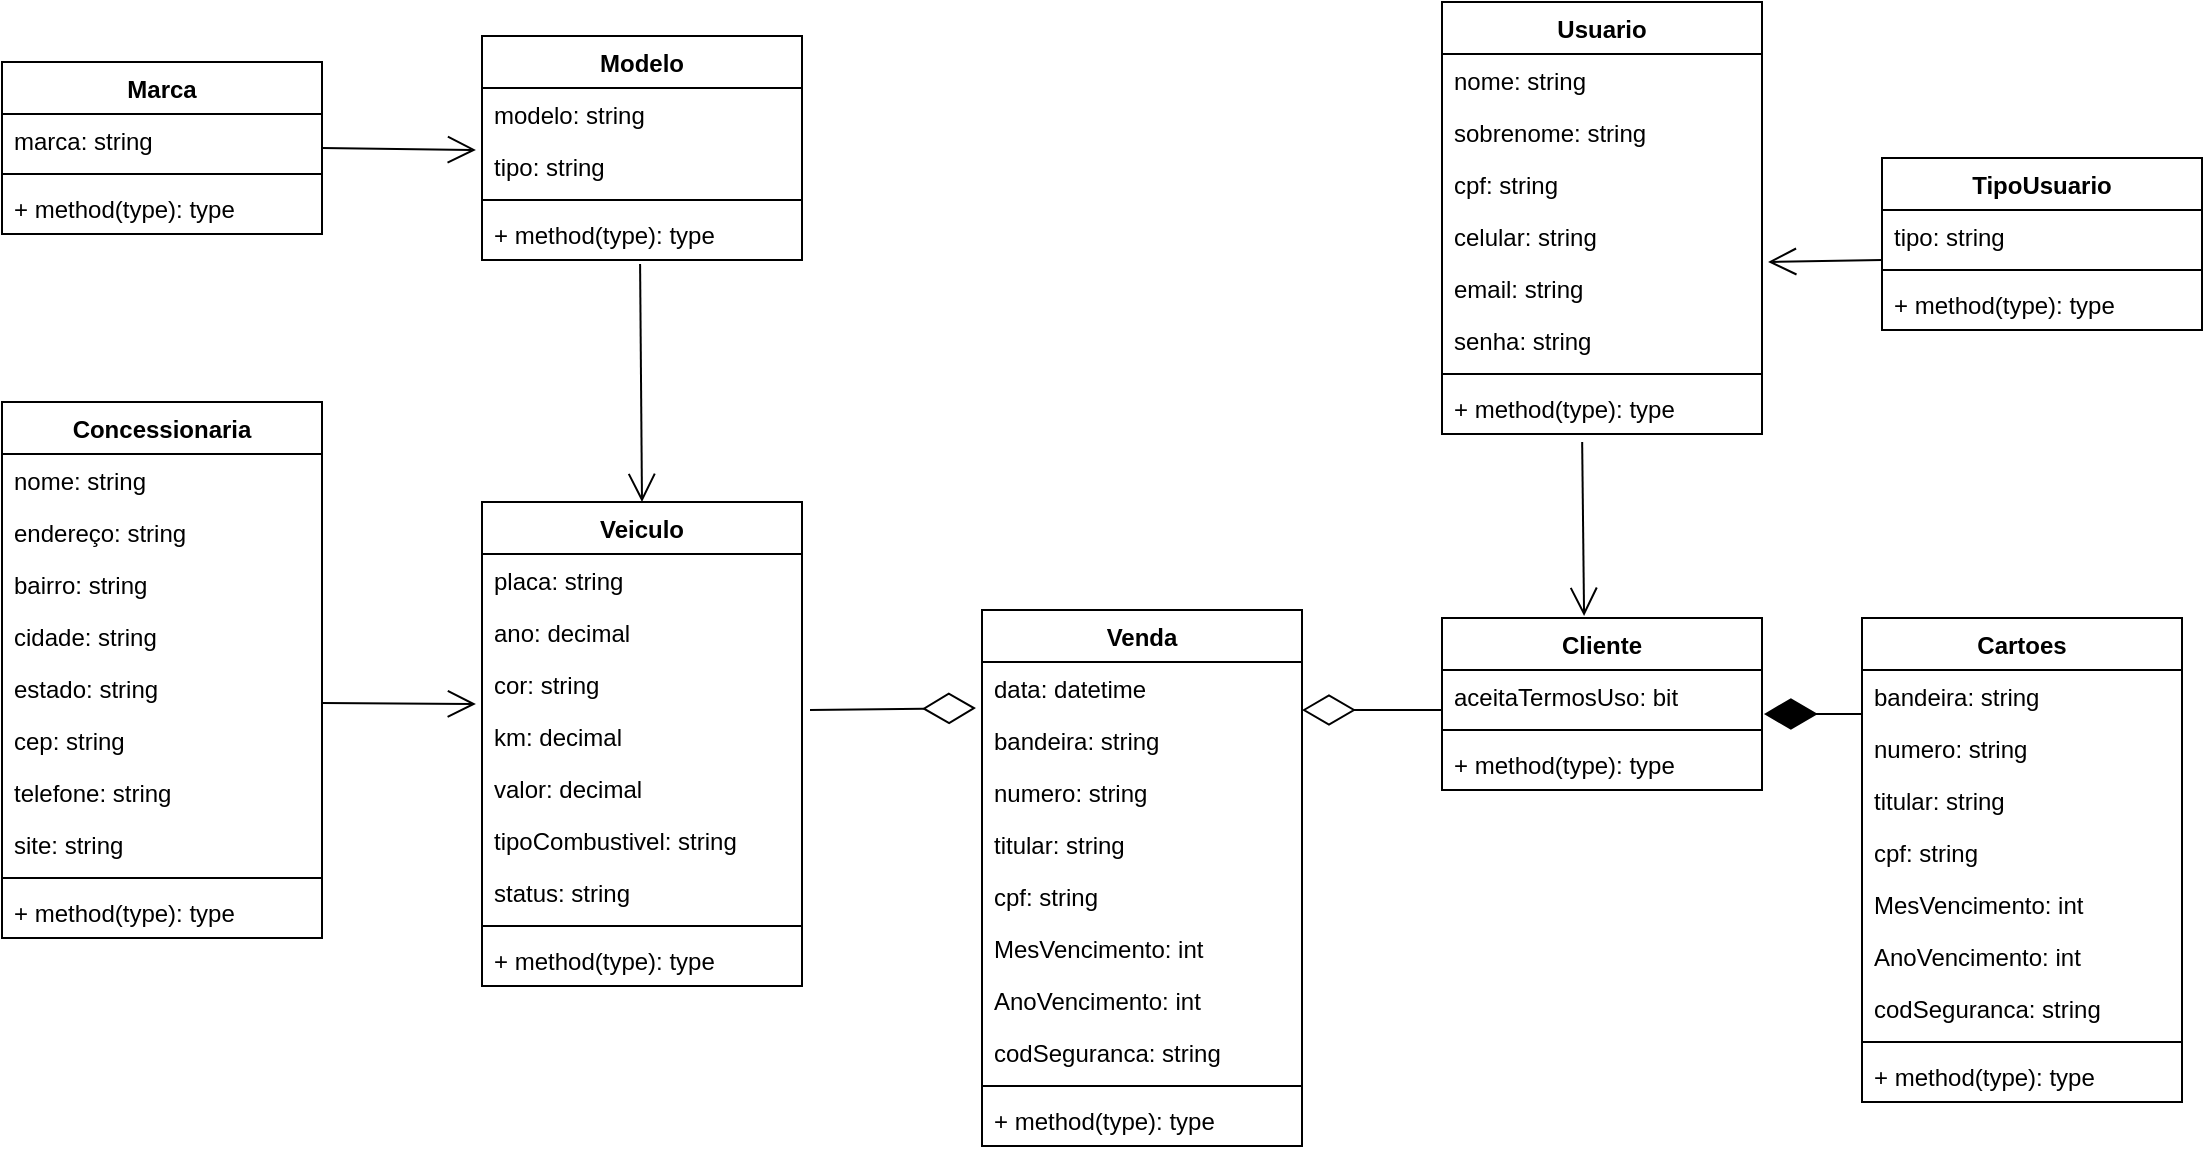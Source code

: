 <mxfile version="20.2.8" type="device"><diagram id="4Gz_qnFb-6-A_C-6Se-P" name="Página-1"><mxGraphModel dx="1108" dy="482" grid="1" gridSize="10" guides="1" tooltips="1" connect="1" arrows="1" fold="1" page="1" pageScale="1" pageWidth="1169" pageHeight="827" math="0" shadow="0"><root><mxCell id="0"/><mxCell id="1" parent="0"/><mxCell id="n4YvszhNoWJIA9LnPCRS-1" value="Concessionaria" style="swimlane;fontStyle=1;align=center;verticalAlign=top;childLayout=stackLayout;horizontal=1;startSize=26;horizontalStack=0;resizeParent=1;resizeParentMax=0;resizeLast=0;collapsible=1;marginBottom=0;" vertex="1" parent="1"><mxGeometry x="10" y="220" width="160" height="268" as="geometry"/></mxCell><mxCell id="n4YvszhNoWJIA9LnPCRS-2" value="nome: string" style="text;strokeColor=none;fillColor=none;align=left;verticalAlign=top;spacingLeft=4;spacingRight=4;overflow=hidden;rotatable=0;points=[[0,0.5],[1,0.5]];portConstraint=eastwest;" vertex="1" parent="n4YvszhNoWJIA9LnPCRS-1"><mxGeometry y="26" width="160" height="26" as="geometry"/></mxCell><mxCell id="n4YvszhNoWJIA9LnPCRS-69" value="endereço: string" style="text;strokeColor=none;fillColor=none;align=left;verticalAlign=top;spacingLeft=4;spacingRight=4;overflow=hidden;rotatable=0;points=[[0,0.5],[1,0.5]];portConstraint=eastwest;" vertex="1" parent="n4YvszhNoWJIA9LnPCRS-1"><mxGeometry y="52" width="160" height="26" as="geometry"/></mxCell><mxCell id="n4YvszhNoWJIA9LnPCRS-72" value="bairro: string" style="text;strokeColor=none;fillColor=none;align=left;verticalAlign=top;spacingLeft=4;spacingRight=4;overflow=hidden;rotatable=0;points=[[0,0.5],[1,0.5]];portConstraint=eastwest;" vertex="1" parent="n4YvszhNoWJIA9LnPCRS-1"><mxGeometry y="78" width="160" height="26" as="geometry"/></mxCell><mxCell id="n4YvszhNoWJIA9LnPCRS-70" value="cidade: string" style="text;strokeColor=none;fillColor=none;align=left;verticalAlign=top;spacingLeft=4;spacingRight=4;overflow=hidden;rotatable=0;points=[[0,0.5],[1,0.5]];portConstraint=eastwest;" vertex="1" parent="n4YvszhNoWJIA9LnPCRS-1"><mxGeometry y="104" width="160" height="26" as="geometry"/></mxCell><mxCell id="n4YvszhNoWJIA9LnPCRS-71" value="estado: string" style="text;strokeColor=none;fillColor=none;align=left;verticalAlign=top;spacingLeft=4;spacingRight=4;overflow=hidden;rotatable=0;points=[[0,0.5],[1,0.5]];portConstraint=eastwest;" vertex="1" parent="n4YvszhNoWJIA9LnPCRS-1"><mxGeometry y="130" width="160" height="26" as="geometry"/></mxCell><mxCell id="n4YvszhNoWJIA9LnPCRS-73" value="cep: string" style="text;strokeColor=none;fillColor=none;align=left;verticalAlign=top;spacingLeft=4;spacingRight=4;overflow=hidden;rotatable=0;points=[[0,0.5],[1,0.5]];portConstraint=eastwest;" vertex="1" parent="n4YvszhNoWJIA9LnPCRS-1"><mxGeometry y="156" width="160" height="26" as="geometry"/></mxCell><mxCell id="n4YvszhNoWJIA9LnPCRS-74" value="telefone: string" style="text;strokeColor=none;fillColor=none;align=left;verticalAlign=top;spacingLeft=4;spacingRight=4;overflow=hidden;rotatable=0;points=[[0,0.5],[1,0.5]];portConstraint=eastwest;" vertex="1" parent="n4YvszhNoWJIA9LnPCRS-1"><mxGeometry y="182" width="160" height="26" as="geometry"/></mxCell><mxCell id="n4YvszhNoWJIA9LnPCRS-75" value="site: string" style="text;strokeColor=none;fillColor=none;align=left;verticalAlign=top;spacingLeft=4;spacingRight=4;overflow=hidden;rotatable=0;points=[[0,0.5],[1,0.5]];portConstraint=eastwest;" vertex="1" parent="n4YvszhNoWJIA9LnPCRS-1"><mxGeometry y="208" width="160" height="26" as="geometry"/></mxCell><mxCell id="n4YvszhNoWJIA9LnPCRS-3" value="" style="line;strokeWidth=1;fillColor=none;align=left;verticalAlign=middle;spacingTop=-1;spacingLeft=3;spacingRight=3;rotatable=0;labelPosition=right;points=[];portConstraint=eastwest;strokeColor=inherit;" vertex="1" parent="n4YvszhNoWJIA9LnPCRS-1"><mxGeometry y="234" width="160" height="8" as="geometry"/></mxCell><mxCell id="n4YvszhNoWJIA9LnPCRS-4" value="+ method(type): type" style="text;strokeColor=none;fillColor=none;align=left;verticalAlign=top;spacingLeft=4;spacingRight=4;overflow=hidden;rotatable=0;points=[[0,0.5],[1,0.5]];portConstraint=eastwest;" vertex="1" parent="n4YvszhNoWJIA9LnPCRS-1"><mxGeometry y="242" width="160" height="26" as="geometry"/></mxCell><mxCell id="n4YvszhNoWJIA9LnPCRS-5" value="Veiculo" style="swimlane;fontStyle=1;align=center;verticalAlign=top;childLayout=stackLayout;horizontal=1;startSize=26;horizontalStack=0;resizeParent=1;resizeParentMax=0;resizeLast=0;collapsible=1;marginBottom=0;" vertex="1" parent="1"><mxGeometry x="250" y="270" width="160" height="242" as="geometry"/></mxCell><mxCell id="n4YvszhNoWJIA9LnPCRS-6" value="placa: string" style="text;strokeColor=none;fillColor=none;align=left;verticalAlign=top;spacingLeft=4;spacingRight=4;overflow=hidden;rotatable=0;points=[[0,0.5],[1,0.5]];portConstraint=eastwest;" vertex="1" parent="n4YvszhNoWJIA9LnPCRS-5"><mxGeometry y="26" width="160" height="26" as="geometry"/></mxCell><mxCell id="n4YvszhNoWJIA9LnPCRS-56" value="ano: decimal" style="text;strokeColor=none;fillColor=none;align=left;verticalAlign=top;spacingLeft=4;spacingRight=4;overflow=hidden;rotatable=0;points=[[0,0.5],[1,0.5]];portConstraint=eastwest;" vertex="1" parent="n4YvszhNoWJIA9LnPCRS-5"><mxGeometry y="52" width="160" height="26" as="geometry"/></mxCell><mxCell id="n4YvszhNoWJIA9LnPCRS-57" value="cor: string" style="text;strokeColor=none;fillColor=none;align=left;verticalAlign=top;spacingLeft=4;spacingRight=4;overflow=hidden;rotatable=0;points=[[0,0.5],[1,0.5]];portConstraint=eastwest;" vertex="1" parent="n4YvszhNoWJIA9LnPCRS-5"><mxGeometry y="78" width="160" height="26" as="geometry"/></mxCell><mxCell id="n4YvszhNoWJIA9LnPCRS-64" value="km: decimal" style="text;strokeColor=none;fillColor=none;align=left;verticalAlign=top;spacingLeft=4;spacingRight=4;overflow=hidden;rotatable=0;points=[[0,0.5],[1,0.5]];portConstraint=eastwest;" vertex="1" parent="n4YvszhNoWJIA9LnPCRS-5"><mxGeometry y="104" width="160" height="26" as="geometry"/></mxCell><mxCell id="n4YvszhNoWJIA9LnPCRS-65" value="valor: decimal" style="text;strokeColor=none;fillColor=none;align=left;verticalAlign=top;spacingLeft=4;spacingRight=4;overflow=hidden;rotatable=0;points=[[0,0.5],[1,0.5]];portConstraint=eastwest;" vertex="1" parent="n4YvszhNoWJIA9LnPCRS-5"><mxGeometry y="130" width="160" height="26" as="geometry"/></mxCell><mxCell id="n4YvszhNoWJIA9LnPCRS-66" value="tipoCombustivel: string" style="text;strokeColor=none;fillColor=none;align=left;verticalAlign=top;spacingLeft=4;spacingRight=4;overflow=hidden;rotatable=0;points=[[0,0.5],[1,0.5]];portConstraint=eastwest;" vertex="1" parent="n4YvszhNoWJIA9LnPCRS-5"><mxGeometry y="156" width="160" height="26" as="geometry"/></mxCell><mxCell id="n4YvszhNoWJIA9LnPCRS-95" value="status: string" style="text;strokeColor=none;fillColor=none;align=left;verticalAlign=top;spacingLeft=4;spacingRight=4;overflow=hidden;rotatable=0;points=[[0,0.5],[1,0.5]];portConstraint=eastwest;" vertex="1" parent="n4YvszhNoWJIA9LnPCRS-5"><mxGeometry y="182" width="160" height="26" as="geometry"/></mxCell><mxCell id="n4YvszhNoWJIA9LnPCRS-7" value="" style="line;strokeWidth=1;fillColor=none;align=left;verticalAlign=middle;spacingTop=-1;spacingLeft=3;spacingRight=3;rotatable=0;labelPosition=right;points=[];portConstraint=eastwest;strokeColor=inherit;" vertex="1" parent="n4YvszhNoWJIA9LnPCRS-5"><mxGeometry y="208" width="160" height="8" as="geometry"/></mxCell><mxCell id="n4YvszhNoWJIA9LnPCRS-8" value="+ method(type): type" style="text;strokeColor=none;fillColor=none;align=left;verticalAlign=top;spacingLeft=4;spacingRight=4;overflow=hidden;rotatable=0;points=[[0,0.5],[1,0.5]];portConstraint=eastwest;" vertex="1" parent="n4YvszhNoWJIA9LnPCRS-5"><mxGeometry y="216" width="160" height="26" as="geometry"/></mxCell><mxCell id="n4YvszhNoWJIA9LnPCRS-9" value="Marca" style="swimlane;fontStyle=1;align=center;verticalAlign=top;childLayout=stackLayout;horizontal=1;startSize=26;horizontalStack=0;resizeParent=1;resizeParentMax=0;resizeLast=0;collapsible=1;marginBottom=0;" vertex="1" parent="1"><mxGeometry x="10" y="50" width="160" height="86" as="geometry"/></mxCell><mxCell id="n4YvszhNoWJIA9LnPCRS-38" value="marca: string" style="text;strokeColor=none;fillColor=none;align=left;verticalAlign=top;spacingLeft=4;spacingRight=4;overflow=hidden;rotatable=0;points=[[0,0.5],[1,0.5]];portConstraint=eastwest;" vertex="1" parent="n4YvszhNoWJIA9LnPCRS-9"><mxGeometry y="26" width="160" height="26" as="geometry"/></mxCell><mxCell id="n4YvszhNoWJIA9LnPCRS-11" value="" style="line;strokeWidth=1;fillColor=none;align=left;verticalAlign=middle;spacingTop=-1;spacingLeft=3;spacingRight=3;rotatable=0;labelPosition=right;points=[];portConstraint=eastwest;strokeColor=inherit;" vertex="1" parent="n4YvszhNoWJIA9LnPCRS-9"><mxGeometry y="52" width="160" height="8" as="geometry"/></mxCell><mxCell id="n4YvszhNoWJIA9LnPCRS-12" value="+ method(type): type" style="text;strokeColor=none;fillColor=none;align=left;verticalAlign=top;spacingLeft=4;spacingRight=4;overflow=hidden;rotatable=0;points=[[0,0.5],[1,0.5]];portConstraint=eastwest;" vertex="1" parent="n4YvszhNoWJIA9LnPCRS-9"><mxGeometry y="60" width="160" height="26" as="geometry"/></mxCell><mxCell id="n4YvszhNoWJIA9LnPCRS-13" value="Modelo" style="swimlane;fontStyle=1;align=center;verticalAlign=top;childLayout=stackLayout;horizontal=1;startSize=26;horizontalStack=0;resizeParent=1;resizeParentMax=0;resizeLast=0;collapsible=1;marginBottom=0;" vertex="1" parent="1"><mxGeometry x="250" y="37" width="160" height="112" as="geometry"/></mxCell><mxCell id="n4YvszhNoWJIA9LnPCRS-39" value="modelo: string" style="text;strokeColor=none;fillColor=none;align=left;verticalAlign=top;spacingLeft=4;spacingRight=4;overflow=hidden;rotatable=0;points=[[0,0.5],[1,0.5]];portConstraint=eastwest;" vertex="1" parent="n4YvszhNoWJIA9LnPCRS-13"><mxGeometry y="26" width="160" height="26" as="geometry"/></mxCell><mxCell id="n4YvszhNoWJIA9LnPCRS-87" value="" style="endArrow=open;endFill=1;endSize=12;html=1;rounded=0;entryX=-0.019;entryY=0.192;entryDx=0;entryDy=0;entryPerimeter=0;" edge="1" parent="n4YvszhNoWJIA9LnPCRS-13" target="n4YvszhNoWJIA9LnPCRS-68"><mxGeometry width="160" relative="1" as="geometry"><mxPoint x="-80" y="56" as="sourcePoint"/><mxPoint x="70" y="55.5" as="targetPoint"/></mxGeometry></mxCell><mxCell id="n4YvszhNoWJIA9LnPCRS-68" value="tipo: string" style="text;strokeColor=none;fillColor=none;align=left;verticalAlign=top;spacingLeft=4;spacingRight=4;overflow=hidden;rotatable=0;points=[[0,0.5],[1,0.5]];portConstraint=eastwest;" vertex="1" parent="n4YvszhNoWJIA9LnPCRS-13"><mxGeometry y="52" width="160" height="26" as="geometry"/></mxCell><mxCell id="n4YvszhNoWJIA9LnPCRS-15" value="" style="line;strokeWidth=1;fillColor=none;align=left;verticalAlign=middle;spacingTop=-1;spacingLeft=3;spacingRight=3;rotatable=0;labelPosition=right;points=[];portConstraint=eastwest;strokeColor=inherit;" vertex="1" parent="n4YvszhNoWJIA9LnPCRS-13"><mxGeometry y="78" width="160" height="8" as="geometry"/></mxCell><mxCell id="n4YvszhNoWJIA9LnPCRS-16" value="+ method(type): type" style="text;strokeColor=none;fillColor=none;align=left;verticalAlign=top;spacingLeft=4;spacingRight=4;overflow=hidden;rotatable=0;points=[[0,0.5],[1,0.5]];portConstraint=eastwest;" vertex="1" parent="n4YvszhNoWJIA9LnPCRS-13"><mxGeometry y="86" width="160" height="26" as="geometry"/></mxCell><mxCell id="n4YvszhNoWJIA9LnPCRS-18" value="Usuario" style="swimlane;fontStyle=1;align=center;verticalAlign=top;childLayout=stackLayout;horizontal=1;startSize=26;horizontalStack=0;resizeParent=1;resizeParentMax=0;resizeLast=0;collapsible=1;marginBottom=0;" vertex="1" parent="1"><mxGeometry x="730" y="20" width="160" height="216" as="geometry"/></mxCell><mxCell id="n4YvszhNoWJIA9LnPCRS-19" value="nome: string" style="text;strokeColor=none;fillColor=none;align=left;verticalAlign=top;spacingLeft=4;spacingRight=4;overflow=hidden;rotatable=0;points=[[0,0.5],[1,0.5]];portConstraint=eastwest;" vertex="1" parent="n4YvszhNoWJIA9LnPCRS-18"><mxGeometry y="26" width="160" height="26" as="geometry"/></mxCell><mxCell id="n4YvszhNoWJIA9LnPCRS-40" value="sobrenome: string" style="text;strokeColor=none;fillColor=none;align=left;verticalAlign=top;spacingLeft=4;spacingRight=4;overflow=hidden;rotatable=0;points=[[0,0.5],[1,0.5]];portConstraint=eastwest;" vertex="1" parent="n4YvszhNoWJIA9LnPCRS-18"><mxGeometry y="52" width="160" height="26" as="geometry"/></mxCell><mxCell id="n4YvszhNoWJIA9LnPCRS-41" value="cpf: string" style="text;strokeColor=none;fillColor=none;align=left;verticalAlign=top;spacingLeft=4;spacingRight=4;overflow=hidden;rotatable=0;points=[[0,0.5],[1,0.5]];portConstraint=eastwest;" vertex="1" parent="n4YvszhNoWJIA9LnPCRS-18"><mxGeometry y="78" width="160" height="26" as="geometry"/></mxCell><mxCell id="n4YvszhNoWJIA9LnPCRS-49" value="celular: string" style="text;strokeColor=none;fillColor=none;align=left;verticalAlign=top;spacingLeft=4;spacingRight=4;overflow=hidden;rotatable=0;points=[[0,0.5],[1,0.5]];portConstraint=eastwest;" vertex="1" parent="n4YvszhNoWJIA9LnPCRS-18"><mxGeometry y="104" width="160" height="26" as="geometry"/></mxCell><mxCell id="n4YvszhNoWJIA9LnPCRS-48" value="email: string" style="text;strokeColor=none;fillColor=none;align=left;verticalAlign=top;spacingLeft=4;spacingRight=4;overflow=hidden;rotatable=0;points=[[0,0.5],[1,0.5]];portConstraint=eastwest;" vertex="1" parent="n4YvszhNoWJIA9LnPCRS-18"><mxGeometry y="130" width="160" height="26" as="geometry"/></mxCell><mxCell id="n4YvszhNoWJIA9LnPCRS-50" value="senha: string" style="text;strokeColor=none;fillColor=none;align=left;verticalAlign=top;spacingLeft=4;spacingRight=4;overflow=hidden;rotatable=0;points=[[0,0.5],[1,0.5]];portConstraint=eastwest;" vertex="1" parent="n4YvszhNoWJIA9LnPCRS-18"><mxGeometry y="156" width="160" height="26" as="geometry"/></mxCell><mxCell id="n4YvszhNoWJIA9LnPCRS-20" value="" style="line;strokeWidth=1;fillColor=none;align=left;verticalAlign=middle;spacingTop=-1;spacingLeft=3;spacingRight=3;rotatable=0;labelPosition=right;points=[];portConstraint=eastwest;strokeColor=inherit;" vertex="1" parent="n4YvszhNoWJIA9LnPCRS-18"><mxGeometry y="182" width="160" height="8" as="geometry"/></mxCell><mxCell id="n4YvszhNoWJIA9LnPCRS-21" value="+ method(type): type" style="text;strokeColor=none;fillColor=none;align=left;verticalAlign=top;spacingLeft=4;spacingRight=4;overflow=hidden;rotatable=0;points=[[0,0.5],[1,0.5]];portConstraint=eastwest;" vertex="1" parent="n4YvszhNoWJIA9LnPCRS-18"><mxGeometry y="190" width="160" height="26" as="geometry"/></mxCell><mxCell id="n4YvszhNoWJIA9LnPCRS-22" value="Cliente" style="swimlane;fontStyle=1;align=center;verticalAlign=top;childLayout=stackLayout;horizontal=1;startSize=26;horizontalStack=0;resizeParent=1;resizeParentMax=0;resizeLast=0;collapsible=1;marginBottom=0;" vertex="1" parent="1"><mxGeometry x="730" y="328" width="160" height="86" as="geometry"/></mxCell><mxCell id="n4YvszhNoWJIA9LnPCRS-51" value="aceitaTermosUso: bit&#10;" style="text;strokeColor=none;fillColor=none;align=left;verticalAlign=top;spacingLeft=4;spacingRight=4;overflow=hidden;rotatable=0;points=[[0,0.5],[1,0.5]];portConstraint=eastwest;" vertex="1" parent="n4YvszhNoWJIA9LnPCRS-22"><mxGeometry y="26" width="160" height="26" as="geometry"/></mxCell><mxCell id="n4YvszhNoWJIA9LnPCRS-24" value="" style="line;strokeWidth=1;fillColor=none;align=left;verticalAlign=middle;spacingTop=-1;spacingLeft=3;spacingRight=3;rotatable=0;labelPosition=right;points=[];portConstraint=eastwest;strokeColor=inherit;" vertex="1" parent="n4YvszhNoWJIA9LnPCRS-22"><mxGeometry y="52" width="160" height="8" as="geometry"/></mxCell><mxCell id="n4YvszhNoWJIA9LnPCRS-25" value="+ method(type): type" style="text;strokeColor=none;fillColor=none;align=left;verticalAlign=top;spacingLeft=4;spacingRight=4;overflow=hidden;rotatable=0;points=[[0,0.5],[1,0.5]];portConstraint=eastwest;" vertex="1" parent="n4YvszhNoWJIA9LnPCRS-22"><mxGeometry y="60" width="160" height="26" as="geometry"/></mxCell><mxCell id="n4YvszhNoWJIA9LnPCRS-26" value="Cartoes" style="swimlane;fontStyle=1;align=center;verticalAlign=top;childLayout=stackLayout;horizontal=1;startSize=26;horizontalStack=0;resizeParent=1;resizeParentMax=0;resizeLast=0;collapsible=1;marginBottom=0;" vertex="1" parent="1"><mxGeometry x="940" y="328" width="160" height="242" as="geometry"/></mxCell><mxCell id="n4YvszhNoWJIA9LnPCRS-80" value="bandeira: string" style="text;strokeColor=none;fillColor=none;align=left;verticalAlign=top;spacingLeft=4;spacingRight=4;overflow=hidden;rotatable=0;points=[[0,0.5],[1,0.5]];portConstraint=eastwest;" vertex="1" parent="n4YvszhNoWJIA9LnPCRS-26"><mxGeometry y="26" width="160" height="26" as="geometry"/></mxCell><mxCell id="n4YvszhNoWJIA9LnPCRS-27" value="numero: string" style="text;strokeColor=none;fillColor=none;align=left;verticalAlign=top;spacingLeft=4;spacingRight=4;overflow=hidden;rotatable=0;points=[[0,0.5],[1,0.5]];portConstraint=eastwest;" vertex="1" parent="n4YvszhNoWJIA9LnPCRS-26"><mxGeometry y="52" width="160" height="26" as="geometry"/></mxCell><mxCell id="n4YvszhNoWJIA9LnPCRS-79" value="titular: string" style="text;strokeColor=none;fillColor=none;align=left;verticalAlign=top;spacingLeft=4;spacingRight=4;overflow=hidden;rotatable=0;points=[[0,0.5],[1,0.5]];portConstraint=eastwest;" vertex="1" parent="n4YvszhNoWJIA9LnPCRS-26"><mxGeometry y="78" width="160" height="26" as="geometry"/></mxCell><mxCell id="n4YvszhNoWJIA9LnPCRS-81" value="cpf: string" style="text;strokeColor=none;fillColor=none;align=left;verticalAlign=top;spacingLeft=4;spacingRight=4;overflow=hidden;rotatable=0;points=[[0,0.5],[1,0.5]];portConstraint=eastwest;" vertex="1" parent="n4YvszhNoWJIA9LnPCRS-26"><mxGeometry y="104" width="160" height="26" as="geometry"/></mxCell><mxCell id="n4YvszhNoWJIA9LnPCRS-82" value="MesVencimento: int" style="text;strokeColor=none;fillColor=none;align=left;verticalAlign=top;spacingLeft=4;spacingRight=4;overflow=hidden;rotatable=0;points=[[0,0.5],[1,0.5]];portConstraint=eastwest;" vertex="1" parent="n4YvszhNoWJIA9LnPCRS-26"><mxGeometry y="130" width="160" height="26" as="geometry"/></mxCell><mxCell id="n4YvszhNoWJIA9LnPCRS-83" value="AnoVencimento: int" style="text;strokeColor=none;fillColor=none;align=left;verticalAlign=top;spacingLeft=4;spacingRight=4;overflow=hidden;rotatable=0;points=[[0,0.5],[1,0.5]];portConstraint=eastwest;" vertex="1" parent="n4YvszhNoWJIA9LnPCRS-26"><mxGeometry y="156" width="160" height="26" as="geometry"/></mxCell><mxCell id="n4YvszhNoWJIA9LnPCRS-84" value="codSeguranca: string" style="text;strokeColor=none;fillColor=none;align=left;verticalAlign=top;spacingLeft=4;spacingRight=4;overflow=hidden;rotatable=0;points=[[0,0.5],[1,0.5]];portConstraint=eastwest;" vertex="1" parent="n4YvszhNoWJIA9LnPCRS-26"><mxGeometry y="182" width="160" height="26" as="geometry"/></mxCell><mxCell id="n4YvszhNoWJIA9LnPCRS-28" value="" style="line;strokeWidth=1;fillColor=none;align=left;verticalAlign=middle;spacingTop=-1;spacingLeft=3;spacingRight=3;rotatable=0;labelPosition=right;points=[];portConstraint=eastwest;strokeColor=inherit;" vertex="1" parent="n4YvszhNoWJIA9LnPCRS-26"><mxGeometry y="208" width="160" height="8" as="geometry"/></mxCell><mxCell id="n4YvszhNoWJIA9LnPCRS-29" value="+ method(type): type" style="text;strokeColor=none;fillColor=none;align=left;verticalAlign=top;spacingLeft=4;spacingRight=4;overflow=hidden;rotatable=0;points=[[0,0.5],[1,0.5]];portConstraint=eastwest;" vertex="1" parent="n4YvszhNoWJIA9LnPCRS-26"><mxGeometry y="216" width="160" height="26" as="geometry"/></mxCell><mxCell id="n4YvszhNoWJIA9LnPCRS-30" value="Venda" style="swimlane;fontStyle=1;align=center;verticalAlign=top;childLayout=stackLayout;horizontal=1;startSize=26;horizontalStack=0;resizeParent=1;resizeParentMax=0;resizeLast=0;collapsible=1;marginBottom=0;" vertex="1" parent="1"><mxGeometry x="500" y="324" width="160" height="268" as="geometry"/></mxCell><mxCell id="n4YvszhNoWJIA9LnPCRS-31" value="data: datetime" style="text;strokeColor=none;fillColor=none;align=left;verticalAlign=top;spacingLeft=4;spacingRight=4;overflow=hidden;rotatable=0;points=[[0,0.5],[1,0.5]];portConstraint=eastwest;" vertex="1" parent="n4YvszhNoWJIA9LnPCRS-30"><mxGeometry y="26" width="160" height="26" as="geometry"/></mxCell><mxCell id="n4YvszhNoWJIA9LnPCRS-96" value="bandeira: string" style="text;strokeColor=none;fillColor=none;align=left;verticalAlign=top;spacingLeft=4;spacingRight=4;overflow=hidden;rotatable=0;points=[[0,0.5],[1,0.5]];portConstraint=eastwest;" vertex="1" parent="n4YvszhNoWJIA9LnPCRS-30"><mxGeometry y="52" width="160" height="26" as="geometry"/></mxCell><mxCell id="n4YvszhNoWJIA9LnPCRS-97" value="numero: string" style="text;strokeColor=none;fillColor=none;align=left;verticalAlign=top;spacingLeft=4;spacingRight=4;overflow=hidden;rotatable=0;points=[[0,0.5],[1,0.5]];portConstraint=eastwest;" vertex="1" parent="n4YvszhNoWJIA9LnPCRS-30"><mxGeometry y="78" width="160" height="26" as="geometry"/></mxCell><mxCell id="n4YvszhNoWJIA9LnPCRS-98" value="titular: string" style="text;strokeColor=none;fillColor=none;align=left;verticalAlign=top;spacingLeft=4;spacingRight=4;overflow=hidden;rotatable=0;points=[[0,0.5],[1,0.5]];portConstraint=eastwest;" vertex="1" parent="n4YvszhNoWJIA9LnPCRS-30"><mxGeometry y="104" width="160" height="26" as="geometry"/></mxCell><mxCell id="n4YvszhNoWJIA9LnPCRS-99" value="cpf: string" style="text;strokeColor=none;fillColor=none;align=left;verticalAlign=top;spacingLeft=4;spacingRight=4;overflow=hidden;rotatable=0;points=[[0,0.5],[1,0.5]];portConstraint=eastwest;" vertex="1" parent="n4YvszhNoWJIA9LnPCRS-30"><mxGeometry y="130" width="160" height="26" as="geometry"/></mxCell><mxCell id="n4YvszhNoWJIA9LnPCRS-100" value="MesVencimento: int" style="text;strokeColor=none;fillColor=none;align=left;verticalAlign=top;spacingLeft=4;spacingRight=4;overflow=hidden;rotatable=0;points=[[0,0.5],[1,0.5]];portConstraint=eastwest;" vertex="1" parent="n4YvszhNoWJIA9LnPCRS-30"><mxGeometry y="156" width="160" height="26" as="geometry"/></mxCell><mxCell id="n4YvszhNoWJIA9LnPCRS-101" value="AnoVencimento: int" style="text;strokeColor=none;fillColor=none;align=left;verticalAlign=top;spacingLeft=4;spacingRight=4;overflow=hidden;rotatable=0;points=[[0,0.5],[1,0.5]];portConstraint=eastwest;" vertex="1" parent="n4YvszhNoWJIA9LnPCRS-30"><mxGeometry y="182" width="160" height="26" as="geometry"/></mxCell><mxCell id="n4YvszhNoWJIA9LnPCRS-102" value="codSeguranca: string" style="text;strokeColor=none;fillColor=none;align=left;verticalAlign=top;spacingLeft=4;spacingRight=4;overflow=hidden;rotatable=0;points=[[0,0.5],[1,0.5]];portConstraint=eastwest;" vertex="1" parent="n4YvszhNoWJIA9LnPCRS-30"><mxGeometry y="208" width="160" height="26" as="geometry"/></mxCell><mxCell id="n4YvszhNoWJIA9LnPCRS-32" value="" style="line;strokeWidth=1;fillColor=none;align=left;verticalAlign=middle;spacingTop=-1;spacingLeft=3;spacingRight=3;rotatable=0;labelPosition=right;points=[];portConstraint=eastwest;strokeColor=inherit;" vertex="1" parent="n4YvszhNoWJIA9LnPCRS-30"><mxGeometry y="234" width="160" height="8" as="geometry"/></mxCell><mxCell id="n4YvszhNoWJIA9LnPCRS-33" value="+ method(type): type" style="text;strokeColor=none;fillColor=none;align=left;verticalAlign=top;spacingLeft=4;spacingRight=4;overflow=hidden;rotatable=0;points=[[0,0.5],[1,0.5]];portConstraint=eastwest;" vertex="1" parent="n4YvszhNoWJIA9LnPCRS-30"><mxGeometry y="242" width="160" height="26" as="geometry"/></mxCell><mxCell id="n4YvszhNoWJIA9LnPCRS-52" value="TipoUsuario" style="swimlane;fontStyle=1;align=center;verticalAlign=top;childLayout=stackLayout;horizontal=1;startSize=26;horizontalStack=0;resizeParent=1;resizeParentMax=0;resizeLast=0;collapsible=1;marginBottom=0;" vertex="1" parent="1"><mxGeometry x="950" y="98" width="160" height="86" as="geometry"/></mxCell><mxCell id="n4YvszhNoWJIA9LnPCRS-53" value="tipo: string" style="text;strokeColor=none;fillColor=none;align=left;verticalAlign=top;spacingLeft=4;spacingRight=4;overflow=hidden;rotatable=0;points=[[0,0.5],[1,0.5]];portConstraint=eastwest;" vertex="1" parent="n4YvszhNoWJIA9LnPCRS-52"><mxGeometry y="26" width="160" height="26" as="geometry"/></mxCell><mxCell id="n4YvszhNoWJIA9LnPCRS-54" value="" style="line;strokeWidth=1;fillColor=none;align=left;verticalAlign=middle;spacingTop=-1;spacingLeft=3;spacingRight=3;rotatable=0;labelPosition=right;points=[];portConstraint=eastwest;strokeColor=inherit;" vertex="1" parent="n4YvszhNoWJIA9LnPCRS-52"><mxGeometry y="52" width="160" height="8" as="geometry"/></mxCell><mxCell id="n4YvszhNoWJIA9LnPCRS-55" value="+ method(type): type" style="text;strokeColor=none;fillColor=none;align=left;verticalAlign=top;spacingLeft=4;spacingRight=4;overflow=hidden;rotatable=0;points=[[0,0.5],[1,0.5]];portConstraint=eastwest;" vertex="1" parent="n4YvszhNoWJIA9LnPCRS-52"><mxGeometry y="60" width="160" height="26" as="geometry"/></mxCell><mxCell id="n4YvszhNoWJIA9LnPCRS-76" value="" style="endArrow=diamondThin;endFill=0;endSize=24;html=1;rounded=0;exitX=1.025;exitY=0;exitDx=0;exitDy=0;exitPerimeter=0;entryX=-0.019;entryY=0.885;entryDx=0;entryDy=0;entryPerimeter=0;" edge="1" parent="1" source="n4YvszhNoWJIA9LnPCRS-64" target="n4YvszhNoWJIA9LnPCRS-31"><mxGeometry width="160" relative="1" as="geometry"><mxPoint x="470" y="280" as="sourcePoint"/><mxPoint x="630" y="280" as="targetPoint"/></mxGeometry></mxCell><mxCell id="n4YvszhNoWJIA9LnPCRS-77" value="" style="endArrow=diamondThin;endFill=0;endSize=24;html=1;rounded=0;entryX=1;entryY=0.923;entryDx=0;entryDy=0;entryPerimeter=0;exitX=0;exitY=0.769;exitDx=0;exitDy=0;exitPerimeter=0;" edge="1" parent="1" target="n4YvszhNoWJIA9LnPCRS-31"><mxGeometry width="160" relative="1" as="geometry"><mxPoint x="730" y="373.994" as="sourcePoint"/><mxPoint x="780" y="280" as="targetPoint"/></mxGeometry></mxCell><mxCell id="n4YvszhNoWJIA9LnPCRS-78" value="" style="endArrow=diamondThin;endFill=1;endSize=24;html=1;rounded=0;entryX=1.006;entryY=0.846;entryDx=0;entryDy=0;entryPerimeter=0;" edge="1" parent="1"><mxGeometry width="160" relative="1" as="geometry"><mxPoint x="940" y="376" as="sourcePoint"/><mxPoint x="890.96" y="375.996" as="targetPoint"/></mxGeometry></mxCell><mxCell id="n4YvszhNoWJIA9LnPCRS-88" value="" style="endArrow=open;endFill=1;endSize=12;html=1;rounded=0;exitX=0.494;exitY=1.077;exitDx=0;exitDy=0;exitPerimeter=0;entryX=0.5;entryY=0;entryDx=0;entryDy=0;" edge="1" parent="1" source="n4YvszhNoWJIA9LnPCRS-16" target="n4YvszhNoWJIA9LnPCRS-5"><mxGeometry width="160" relative="1" as="geometry"><mxPoint x="330" y="210" as="sourcePoint"/><mxPoint x="490" y="210" as="targetPoint"/></mxGeometry></mxCell><mxCell id="n4YvszhNoWJIA9LnPCRS-91" value="" style="endArrow=open;endFill=1;endSize=12;html=1;rounded=0;entryX=-0.019;entryY=0.885;entryDx=0;entryDy=0;entryPerimeter=0;" edge="1" parent="1" target="n4YvszhNoWJIA9LnPCRS-57"><mxGeometry width="160" relative="1" as="geometry"><mxPoint x="170" y="370.5" as="sourcePoint"/><mxPoint x="240" y="371" as="targetPoint"/></mxGeometry></mxCell><mxCell id="n4YvszhNoWJIA9LnPCRS-93" value="" style="endArrow=open;endFill=1;endSize=12;html=1;rounded=0;exitX=0.438;exitY=1.154;exitDx=0;exitDy=0;exitPerimeter=0;entryX=0.444;entryY=-0.012;entryDx=0;entryDy=0;entryPerimeter=0;" edge="1" parent="1" source="n4YvszhNoWJIA9LnPCRS-21" target="n4YvszhNoWJIA9LnPCRS-22"><mxGeometry width="160" relative="1" as="geometry"><mxPoint x="810" y="300" as="sourcePoint"/><mxPoint x="970" y="300" as="targetPoint"/></mxGeometry></mxCell><mxCell id="n4YvszhNoWJIA9LnPCRS-94" value="" style="endArrow=open;endFill=1;endSize=12;html=1;rounded=0;exitX=0;exitY=0.962;exitDx=0;exitDy=0;exitPerimeter=0;entryX=1.019;entryY=0;entryDx=0;entryDy=0;entryPerimeter=0;" edge="1" parent="1" source="n4YvszhNoWJIA9LnPCRS-53" target="n4YvszhNoWJIA9LnPCRS-48"><mxGeometry width="160" relative="1" as="geometry"><mxPoint x="910" y="260" as="sourcePoint"/><mxPoint x="1070" y="260" as="targetPoint"/></mxGeometry></mxCell></root></mxGraphModel></diagram></mxfile>